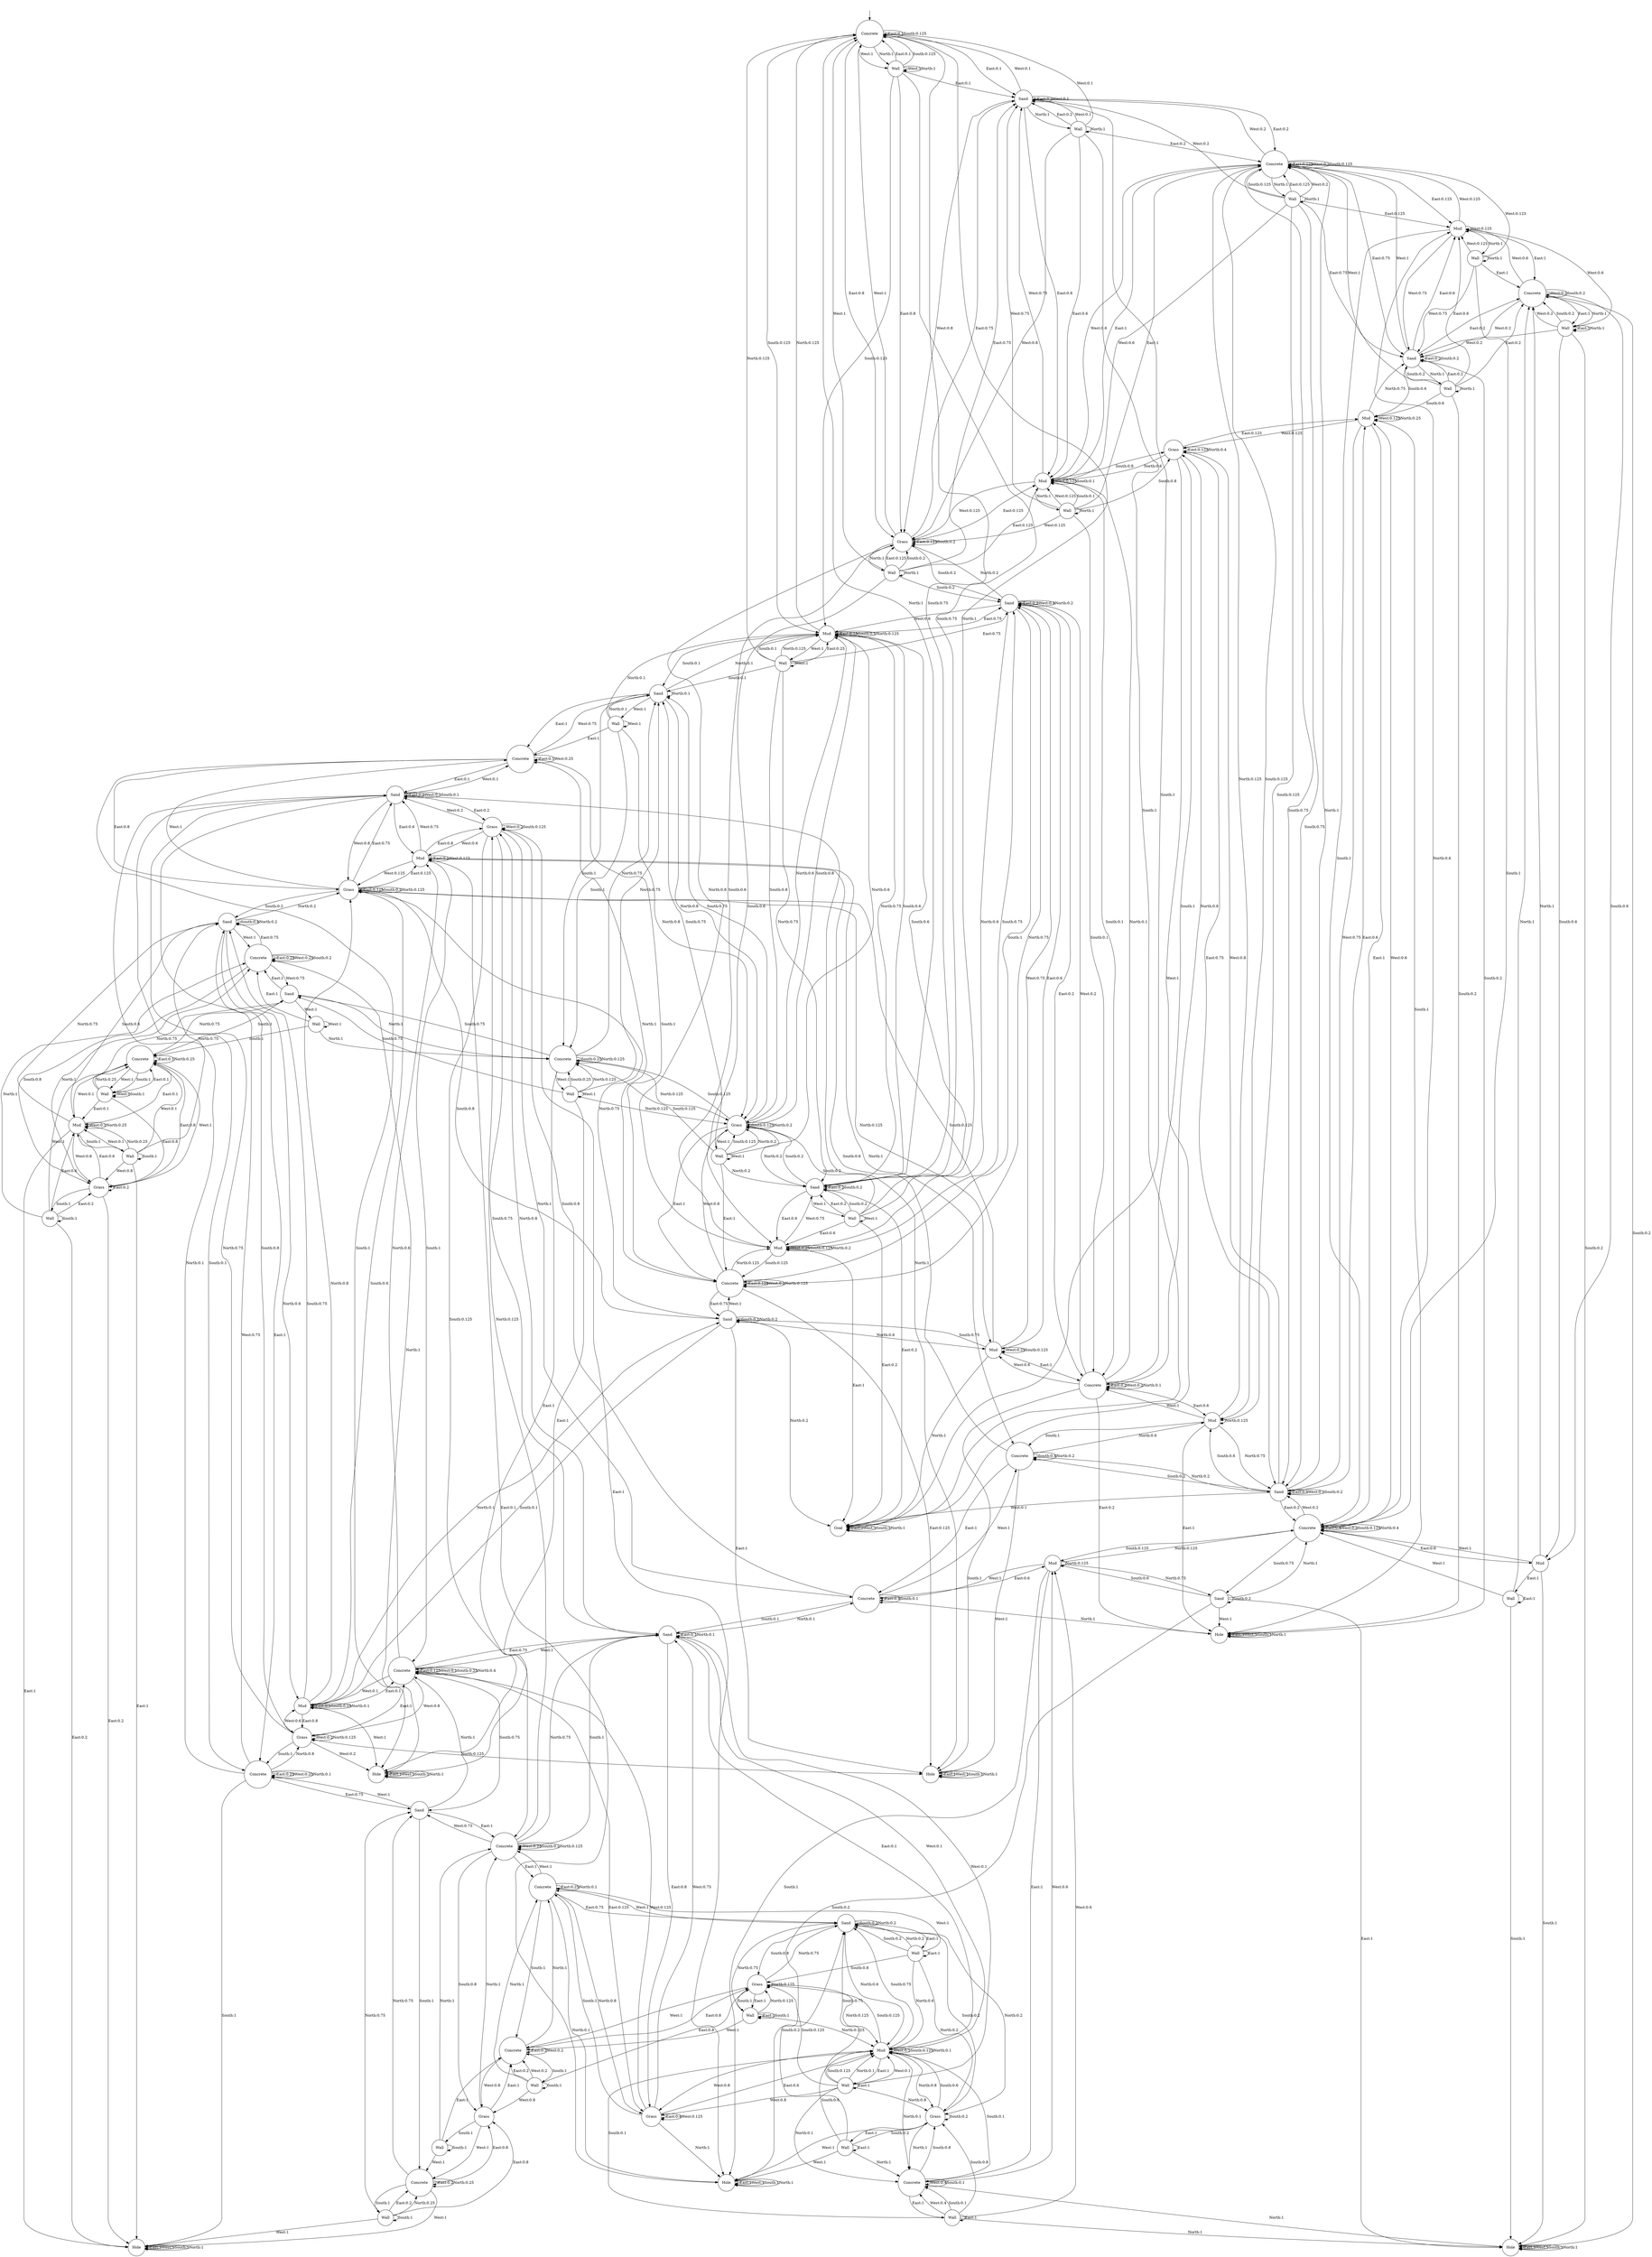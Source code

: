 digraph g {
__start0 [label="" shape="none"];
0 [shape="circle" label="Concrete"];
1 [shape="circle" label="Wall"];
2 [shape="circle" label="Wall"];
3 [shape="circle" label="Sand"];
4 [shape="circle" label="Wall"];
5 [shape="circle" label="Mud"];
6 [shape="circle" label="Wall"];
7 [shape="circle" label="Grass"];
8 [shape="circle" label="Wall"];
9 [shape="circle" label="Sand"];
10 [shape="circle" label="Concrete"];
11 [shape="circle" label="Wall"];
12 [shape="circle" label="Wall"];
13 [shape="circle" label="Sand"];
14 [shape="circle" label="Concrete"];
15 [shape="circle" label="Wall"];
16 [shape="circle" label="Wall"];
17 [shape="circle" label="Grass"];
18 [shape="circle" label="Mud"];
19 [shape="circle" label="Sand"];
20 [shape="circle" label="Concrete"];
21 [shape="circle" label="Concrete"];
22 [shape="circle" label="Hole"];
23 [shape="circle" label="Concrete"];
24 [shape="circle" label="Wall"];
25 [shape="circle" label="Grass"];
26 [shape="circle" label="Wall"];
27 [shape="circle" label="Sand"];
28 [shape="circle" label="Goal"];
29 [shape="circle" label="Mud"];
30 [shape="circle" label="Sand"];
31 [shape="circle" label="Grass"];
32 [shape="circle" label="Mud"];
33 [shape="circle" label="Sand"];
34 [shape="circle" label="Wall"];
35 [shape="circle" label="Mud"];
36 [shape="circle" label="Wall"];
37 [shape="circle" label="Mud"];
38 [shape="circle" label="Grass"];
39 [shape="circle" label="Concrete"];
40 [shape="circle" label="Hole"];
41 [shape="circle" label="Sand"];
42 [shape="circle" label="Grass"];
43 [shape="circle" label="Concrete"];
44 [shape="circle" label="Hole"];
45 [shape="circle" label="Concrete"];
46 [shape="circle" label="Wall"];
47 [shape="circle" label="Sand"];
48 [shape="circle" label="Mud"];
49 [shape="circle" label="Concrete"];
50 [shape="circle" label="Mud"];
51 [shape="circle" label="Concrete"];
52 [shape="circle" label="Sand"];
53 [shape="circle" label="Concrete"];
54 [shape="circle" label="Wall"];
55 [shape="circle" label="Wall"];
56 [shape="circle" label="Sand"];
57 [shape="circle" label="Mud"];
58 [shape="circle" label="Hole"];
59 [shape="circle" label="Concrete"];
60 [shape="circle" label="Grass"];
61 [shape="circle" label="Sand"];
62 [shape="circle" label="Concrete"];
63 [shape="circle" label="Wall"];
64 [shape="circle" label="Grass"];
65 [shape="circle" label="Wall"];
66 [shape="circle" label="Mud"];
67 [shape="circle" label="Concrete"];
68 [shape="circle" label="Sand"];
69 [shape="circle" label="Mud"];
70 [shape="circle" label="Hole"];
71 [shape="circle" label="Grass"];
72 [shape="circle" label="Concrete"];
73 [shape="circle" label="Concrete"];
74 [shape="circle" label="Wall"];
75 [shape="circle" label="Concrete"];
76 [shape="circle" label="Wall"];
77 [shape="circle" label="Wall"];
78 [shape="circle" label="Mud"];
79 [shape="circle" label="Hole"];
80 [shape="circle" label="Concrete"];
81 [shape="circle" label="Wall"];
82 [shape="circle" label="Wall"];
83 [shape="circle" label="Grass"];
84 [shape="circle" label="Wall"];
85 [shape="circle" label="Mud"];
86 [shape="circle" label="Wall"];
87 [shape="circle" label="Sand"];
88 [shape="circle" label="Wall"];
89 [shape="circle" label="Grass"];
0 -> 0 [label="East:0.1"];
0 -> 17 [label="East:0.8"];
0 -> 27 [label="East:0.1"];
0 -> 1 [label="West:1"];
0 -> 0 [label="South:0.125"];
0 -> 3 [label="South:0.75"];
0 -> 5 [label="South:0.125"];
0 -> 1 [label="North:1"];
1 -> 0 [label="East:0.1"];
1 -> 17 [label="East:0.8"];
1 -> 27 [label="East:0.1"];
1 -> 1 [label="West:1"];
1 -> 0 [label="South:0.125"];
1 -> 3 [label="South:0.75"];
1 -> 5 [label="South:0.125"];
1 -> 1 [label="North:1"];
2 -> 3 [label="East:0.2"];
2 -> 18 [label="East:0.6"];
2 -> 28 [label="East:0.2"];
2 -> 2 [label="West:1"];
2 -> 3 [label="South:0.2"];
2 -> 5 [label="South:0.6"];
2 -> 7 [label="South:0.2"];
2 -> 0 [label="North:1"];
3 -> 3 [label="East:0.2"];
3 -> 18 [label="East:0.6"];
3 -> 28 [label="East:0.2"];
3 -> 2 [label="West:1"];
3 -> 3 [label="South:0.2"];
3 -> 5 [label="South:0.6"];
3 -> 7 [label="South:0.2"];
3 -> 0 [label="North:1"];
4 -> 5 [label="East:0.25"];
4 -> 19 [label="East:0.75"];
4 -> 4 [label="West:1"];
4 -> 5 [label="South:0.1"];
4 -> 7 [label="South:0.8"];
4 -> 9 [label="South:0.1"];
4 -> 0 [label="North:0.125"];
4 -> 3 [label="North:0.75"];
4 -> 5 [label="North:0.125"];
5 -> 5 [label="East:0.25"];
5 -> 19 [label="East:0.75"];
5 -> 4 [label="West:1"];
5 -> 5 [label="South:0.1"];
5 -> 7 [label="South:0.8"];
5 -> 9 [label="South:0.1"];
5 -> 0 [label="North:0.125"];
5 -> 3 [label="North:0.75"];
5 -> 5 [label="North:0.125"];
6 -> 20 [label="East:1"];
6 -> 6 [label="West:1"];
6 -> 7 [label="South:0.125"];
6 -> 9 [label="South:0.75"];
6 -> 10 [label="South:0.125"];
6 -> 3 [label="North:0.2"];
6 -> 5 [label="North:0.6"];
6 -> 7 [label="North:0.2"];
7 -> 20 [label="East:1"];
7 -> 6 [label="West:1"];
7 -> 7 [label="South:0.125"];
7 -> 9 [label="South:0.75"];
7 -> 10 [label="South:0.125"];
7 -> 3 [label="North:0.2"];
7 -> 5 [label="North:0.6"];
7 -> 7 [label="North:0.2"];
8 -> 21 [label="East:1"];
8 -> 8 [label="West:1"];
8 -> 10 [label="South:1"];
8 -> 5 [label="North:0.1"];
8 -> 7 [label="North:0.8"];
8 -> 9 [label="North:0.1"];
9 -> 21 [label="East:1"];
9 -> 8 [label="West:1"];
9 -> 10 [label="South:1"];
9 -> 5 [label="North:0.1"];
9 -> 7 [label="North:0.8"];
9 -> 9 [label="North:0.1"];
10 -> 22 [label="East:1"];
10 -> 11 [label="West:1"];
10 -> 10 [label="South:0.25"];
10 -> 13 [label="South:0.75"];
10 -> 7 [label="North:0.125"];
10 -> 9 [label="North:0.75"];
10 -> 10 [label="North:0.125"];
11 -> 22 [label="East:1"];
11 -> 11 [label="West:1"];
11 -> 10 [label="South:0.25"];
11 -> 13 [label="South:0.75"];
11 -> 7 [label="North:0.125"];
11 -> 9 [label="North:0.75"];
11 -> 10 [label="North:0.125"];
12 -> 23 [label="East:1"];
12 -> 12 [label="West:1"];
12 -> 14 [label="South:1"];
12 -> 10 [label="North:1"];
13 -> 23 [label="East:1"];
13 -> 12 [label="West:1"];
13 -> 14 [label="South:1"];
13 -> 10 [label="North:1"];
14 -> 14 [label="East:0.1"];
14 -> 25 [label="East:0.8"];
14 -> 35 [label="East:0.1"];
14 -> 15 [label="West:1"];
14 -> 15 [label="South:1"];
14 -> 13 [label="North:0.75"];
14 -> 14 [label="North:0.25"];
15 -> 14 [label="East:0.1"];
15 -> 25 [label="East:0.8"];
15 -> 35 [label="East:0.1"];
15 -> 15 [label="West:1"];
15 -> 15 [label="South:1"];
15 -> 13 [label="North:0.75"];
15 -> 14 [label="North:0.25"];
16 -> 17 [label="East:0.125"];
16 -> 27 [label="East:0.75"];
16 -> 37 [label="East:0.125"];
16 -> 0 [label="West:1"];
16 -> 17 [label="South:0.2"];
16 -> 18 [label="South:0.6"];
16 -> 19 [label="South:0.2"];
16 -> 16 [label="North:1"];
17 -> 17 [label="East:0.125"];
17 -> 27 [label="East:0.75"];
17 -> 37 [label="East:0.125"];
17 -> 0 [label="West:1"];
17 -> 17 [label="South:0.2"];
17 -> 18 [label="South:0.6"];
17 -> 19 [label="South:0.2"];
17 -> 16 [label="North:1"];
18 -> 28 [label="East:1"];
18 -> 3 [label="West:0.75"];
18 -> 18 [label="West:0.25"];
18 -> 18 [label="South:0.125"];
18 -> 19 [label="South:0.75"];
18 -> 20 [label="South:0.125"];
18 -> 17 [label="North:0.8"];
18 -> 18 [label="North:0.2"];
19 -> 19 [label="East:0.2"];
19 -> 29 [label="East:0.6"];
19 -> 39 [label="East:0.2"];
19 -> 5 [label="West:0.6"];
19 -> 19 [label="West:0.4"];
19 -> 20 [label="South:1"];
19 -> 17 [label="North:0.2"];
19 -> 18 [label="North:0.6"];
19 -> 19 [label="North:0.2"];
20 -> 20 [label="East:0.125"];
20 -> 30 [label="East:0.75"];
20 -> 40 [label="East:0.125"];
20 -> 7 [label="West:0.8"];
20 -> 20 [label="West:0.2"];
20 -> 21 [label="South:1"];
20 -> 18 [label="North:0.125"];
20 -> 19 [label="North:0.75"];
20 -> 20 [label="North:0.125"];
21 -> 21 [label="East:0.1"];
21 -> 31 [label="East:0.8"];
21 -> 41 [label="East:0.1"];
21 -> 9 [label="West:0.75"];
21 -> 21 [label="West:0.25"];
21 -> 22 [label="South:1"];
21 -> 20 [label="North:1"];
22 -> 22 [label="East:1"];
22 -> 22 [label="West:1"];
22 -> 22 [label="South:1"];
22 -> 22 [label="North:1"];
23 -> 23 [label="East:0.25"];
23 -> 33 [label="East:0.75"];
23 -> 13 [label="West:0.75"];
23 -> 23 [label="West:0.25"];
23 -> 23 [label="South:0.2"];
23 -> 25 [label="South:0.8"];
23 -> 22 [label="North:1"];
24 -> 25 [label="East:0.2"];
24 -> 35 [label="East:0.6"];
24 -> 44 [label="East:0.2"];
24 -> 14 [label="West:1"];
24 -> 24 [label="South:1"];
24 -> 23 [label="North:1"];
25 -> 25 [label="East:0.2"];
25 -> 35 [label="East:0.6"];
25 -> 44 [label="East:0.2"];
25 -> 14 [label="West:1"];
25 -> 24 [label="South:1"];
25 -> 23 [label="North:1"];
26 -> 27 [label="East:0.2"];
26 -> 37 [label="East:0.6"];
26 -> 45 [label="East:0.2"];
26 -> 0 [label="West:0.1"];
26 -> 17 [label="West:0.8"];
26 -> 27 [label="West:0.1"];
26 -> 28 [label="South:1"];
26 -> 26 [label="North:1"];
27 -> 27 [label="East:0.2"];
27 -> 37 [label="East:0.6"];
27 -> 45 [label="East:0.2"];
27 -> 0 [label="West:0.1"];
27 -> 17 [label="West:0.8"];
27 -> 27 [label="West:0.1"];
27 -> 28 [label="South:1"];
27 -> 26 [label="North:1"];
28 -> 28 [label="East:1"];
28 -> 28 [label="West:1"];
28 -> 28 [label="South:1"];
28 -> 28 [label="North:1"];
29 -> 39 [label="East:1"];
29 -> 19 [label="West:0.75"];
29 -> 29 [label="West:0.25"];
29 -> 29 [label="South:0.125"];
29 -> 30 [label="South:0.75"];
29 -> 31 [label="South:0.125"];
29 -> 28 [label="North:1"];
30 -> 40 [label="East:1"];
30 -> 20 [label="West:1"];
30 -> 30 [label="South:0.1"];
30 -> 31 [label="South:0.8"];
30 -> 32 [label="South:0.1"];
30 -> 28 [label="North:0.2"];
30 -> 29 [label="North:0.6"];
30 -> 30 [label="North:0.2"];
31 -> 31 [label="East:0.125"];
31 -> 41 [label="East:0.75"];
31 -> 50 [label="East:0.125"];
31 -> 21 [label="West:1"];
31 -> 31 [label="South:0.2"];
31 -> 32 [label="South:0.6"];
31 -> 33 [label="South:0.2"];
31 -> 29 [label="North:0.125"];
31 -> 30 [label="North:0.75"];
31 -> 31 [label="North:0.125"];
32 -> 32 [label="East:0.1"];
32 -> 42 [label="East:0.8"];
32 -> 51 [label="East:0.1"];
32 -> 22 [label="West:1"];
32 -> 32 [label="South:0.25"];
32 -> 33 [label="South:0.75"];
32 -> 30 [label="North:0.1"];
32 -> 31 [label="North:0.8"];
32 -> 32 [label="North:0.1"];
33 -> 43 [label="East:1"];
33 -> 23 [label="West:1"];
33 -> 33 [label="South:0.4"];
33 -> 35 [label="South:0.6"];
33 -> 31 [label="North:0.2"];
33 -> 32 [label="North:0.6"];
33 -> 33 [label="North:0.2"];
34 -> 44 [label="East:1"];
34 -> 14 [label="West:0.1"];
34 -> 25 [label="West:0.8"];
34 -> 35 [label="West:0.1"];
34 -> 34 [label="South:1"];
34 -> 33 [label="North:0.75"];
34 -> 35 [label="North:0.25"];
35 -> 44 [label="East:1"];
35 -> 14 [label="West:0.1"];
35 -> 25 [label="West:0.8"];
35 -> 35 [label="West:0.1"];
35 -> 34 [label="South:1"];
35 -> 33 [label="North:0.75"];
35 -> 35 [label="North:0.25"];
36 -> 45 [label="East:1"];
36 -> 17 [label="West:0.125"];
36 -> 27 [label="West:0.75"];
36 -> 37 [label="West:0.125"];
36 -> 37 [label="South:0.1"];
36 -> 38 [label="South:0.8"];
36 -> 39 [label="South:0.1"];
36 -> 36 [label="North:1"];
37 -> 45 [label="East:1"];
37 -> 17 [label="West:0.125"];
37 -> 27 [label="West:0.75"];
37 -> 37 [label="West:0.125"];
37 -> 37 [label="South:0.1"];
37 -> 38 [label="South:0.8"];
37 -> 39 [label="South:0.1"];
37 -> 36 [label="North:1"];
38 -> 38 [label="East:0.125"];
38 -> 47 [label="East:0.75"];
38 -> 57 [label="East:0.125"];
38 -> 28 [label="West:1"];
38 -> 39 [label="South:1"];
38 -> 37 [label="North:0.6"];
38 -> 38 [label="North:0.4"];
39 -> 39 [label="East:0.2"];
39 -> 48 [label="East:0.6"];
39 -> 58 [label="East:0.2"];
39 -> 19 [label="West:0.2"];
39 -> 29 [label="West:0.6"];
39 -> 39 [label="West:0.2"];
39 -> 40 [label="South:1"];
39 -> 37 [label="North:0.1"];
39 -> 38 [label="North:0.8"];
39 -> 39 [label="North:0.1"];
40 -> 40 [label="East:1"];
40 -> 40 [label="West:1"];
40 -> 40 [label="South:1"];
40 -> 40 [label="North:1"];
41 -> 41 [label="East:0.2"];
41 -> 50 [label="East:0.6"];
41 -> 60 [label="East:0.2"];
41 -> 21 [label="West:0.1"];
41 -> 31 [label="West:0.8"];
41 -> 41 [label="West:0.1"];
41 -> 41 [label="South:0.1"];
41 -> 42 [label="South:0.8"];
41 -> 43 [label="South:0.1"];
41 -> 40 [label="North:1"];
42 -> 51 [label="East:1"];
42 -> 22 [label="West:0.2"];
42 -> 32 [label="West:0.6"];
42 -> 42 [label="West:0.2"];
42 -> 43 [label="South:1"];
42 -> 40 [label="North:0.125"];
42 -> 41 [label="North:0.75"];
42 -> 42 [label="North:0.125"];
43 -> 43 [label="East:0.25"];
43 -> 52 [label="East:0.75"];
43 -> 33 [label="West:0.75"];
43 -> 43 [label="West:0.25"];
43 -> 44 [label="South:1"];
43 -> 41 [label="North:0.1"];
43 -> 42 [label="North:0.8"];
43 -> 43 [label="North:0.1"];
44 -> 44 [label="East:1"];
44 -> 44 [label="West:1"];
44 -> 44 [label="South:1"];
44 -> 44 [label="North:1"];
45 -> 45 [label="East:0.125"];
45 -> 56 [label="East:0.75"];
45 -> 66 [label="East:0.125"];
45 -> 27 [label="West:0.2"];
45 -> 37 [label="West:0.6"];
45 -> 45 [label="West:0.2"];
45 -> 45 [label="South:0.125"];
45 -> 47 [label="South:0.75"];
45 -> 48 [label="South:0.125"];
45 -> 46 [label="North:1"];
46 -> 45 [label="East:0.125"];
46 -> 56 [label="East:0.75"];
46 -> 66 [label="East:0.125"];
46 -> 27 [label="West:0.2"];
46 -> 37 [label="West:0.6"];
46 -> 45 [label="West:0.2"];
46 -> 45 [label="South:0.125"];
46 -> 47 [label="South:0.75"];
46 -> 48 [label="South:0.125"];
46 -> 46 [label="North:1"];
47 -> 47 [label="East:0.2"];
47 -> 57 [label="East:0.6"];
47 -> 67 [label="East:0.2"];
47 -> 28 [label="West:0.1"];
47 -> 38 [label="West:0.8"];
47 -> 47 [label="West:0.1"];
47 -> 47 [label="South:0.2"];
47 -> 48 [label="South:0.6"];
47 -> 49 [label="South:0.2"];
47 -> 45 [label="North:1"];
48 -> 58 [label="East:1"];
48 -> 39 [label="West:1"];
48 -> 49 [label="South:1"];
48 -> 45 [label="North:0.125"];
48 -> 47 [label="North:0.75"];
48 -> 48 [label="North:0.125"];
49 -> 59 [label="East:1"];
49 -> 40 [label="West:1"];
49 -> 49 [label="South:0.4"];
49 -> 50 [label="South:0.6"];
49 -> 47 [label="North:0.2"];
49 -> 48 [label="North:0.6"];
49 -> 49 [label="North:0.2"];
50 -> 50 [label="East:0.1"];
50 -> 60 [label="East:0.8"];
50 -> 70 [label="East:0.1"];
50 -> 31 [label="West:0.125"];
50 -> 41 [label="West:0.75"];
50 -> 50 [label="West:0.125"];
50 -> 51 [label="South:1"];
50 -> 49 [label="North:1"];
51 -> 51 [label="East:0.125"];
51 -> 61 [label="East:0.75"];
51 -> 71 [label="East:0.125"];
51 -> 32 [label="West:0.1"];
51 -> 42 [label="West:0.8"];
51 -> 51 [label="West:0.1"];
51 -> 51 [label="South:0.25"];
51 -> 52 [label="South:0.75"];
51 -> 50 [label="North:0.6"];
51 -> 51 [label="North:0.4"];
52 -> 62 [label="East:1"];
52 -> 43 [label="West:1"];
52 -> 53 [label="South:1"];
52 -> 51 [label="North:1"];
53 -> 53 [label="East:0.2"];
53 -> 64 [label="East:0.8"];
53 -> 44 [label="West:1"];
53 -> 54 [label="South:1"];
53 -> 52 [label="North:0.75"];
53 -> 53 [label="North:0.25"];
54 -> 53 [label="East:0.2"];
54 -> 64 [label="East:0.8"];
54 -> 44 [label="West:1"];
54 -> 54 [label="South:1"];
54 -> 52 [label="North:0.75"];
54 -> 53 [label="North:0.25"];
55 -> 56 [label="East:0.2"];
55 -> 66 [label="East:0.6"];
55 -> 75 [label="East:0.2"];
55 -> 45 [label="West:1"];
55 -> 56 [label="South:0.2"];
55 -> 57 [label="South:0.6"];
55 -> 58 [label="South:0.2"];
55 -> 55 [label="North:1"];
56 -> 56 [label="East:0.2"];
56 -> 66 [label="East:0.6"];
56 -> 75 [label="East:0.2"];
56 -> 45 [label="West:1"];
56 -> 56 [label="South:0.2"];
56 -> 57 [label="South:0.6"];
56 -> 58 [label="South:0.2"];
56 -> 55 [label="North:1"];
57 -> 67 [label="East:1"];
57 -> 38 [label="West:0.125"];
57 -> 47 [label="West:0.75"];
57 -> 57 [label="West:0.125"];
57 -> 58 [label="South:1"];
57 -> 56 [label="North:0.75"];
57 -> 57 [label="North:0.25"];
58 -> 58 [label="East:1"];
58 -> 58 [label="West:1"];
58 -> 58 [label="South:1"];
58 -> 58 [label="North:1"];
59 -> 59 [label="East:0.4"];
59 -> 69 [label="East:0.6"];
59 -> 49 [label="West:1"];
59 -> 59 [label="South:0.1"];
59 -> 60 [label="South:0.8"];
59 -> 61 [label="South:0.1"];
59 -> 58 [label="North:1"];
60 -> 70 [label="East:1"];
60 -> 41 [label="West:0.2"];
60 -> 50 [label="West:0.6"];
60 -> 60 [label="West:0.2"];
60 -> 60 [label="South:0.125"];
60 -> 61 [label="South:0.75"];
60 -> 62 [label="South:0.125"];
60 -> 59 [label="North:1"];
61 -> 61 [label="East:0.1"];
61 -> 71 [label="East:0.8"];
61 -> 85 [label="East:0.1"];
61 -> 51 [label="West:1"];
61 -> 62 [label="South:1"];
61 -> 59 [label="North:0.1"];
61 -> 60 [label="North:0.8"];
61 -> 61 [label="North:0.1"];
62 -> 72 [label="East:1"];
62 -> 52 [label="West:0.75"];
62 -> 62 [label="West:0.25"];
62 -> 62 [label="South:0.2"];
62 -> 64 [label="South:0.8"];
62 -> 60 [label="North:0.125"];
62 -> 61 [label="North:0.75"];
62 -> 62 [label="North:0.125"];
63 -> 73 [label="East:1"];
63 -> 53 [label="West:1"];
63 -> 63 [label="South:1"];
63 -> 62 [label="North:1"];
64 -> 73 [label="East:1"];
64 -> 53 [label="West:1"];
64 -> 63 [label="South:1"];
64 -> 62 [label="North:1"];
65 -> 75 [label="East:1"];
65 -> 45 [label="West:0.125"];
65 -> 56 [label="West:0.75"];
65 -> 66 [label="West:0.125"];
65 -> 67 [label="South:1"];
65 -> 65 [label="North:1"];
66 -> 75 [label="East:1"];
66 -> 45 [label="West:0.125"];
66 -> 56 [label="West:0.75"];
66 -> 66 [label="West:0.125"];
66 -> 67 [label="South:1"];
66 -> 65 [label="North:1"];
67 -> 67 [label="East:0.4"];
67 -> 78 [label="East:0.6"];
67 -> 47 [label="West:0.2"];
67 -> 57 [label="West:0.6"];
67 -> 67 [label="West:0.2"];
67 -> 67 [label="South:0.125"];
67 -> 68 [label="South:0.75"];
67 -> 69 [label="South:0.125"];
67 -> 66 [label="North:0.6"];
67 -> 67 [label="North:0.4"];
68 -> 79 [label="East:1"];
68 -> 58 [label="West:1"];
68 -> 68 [label="South:0.2"];
68 -> 69 [label="South:0.6"];
68 -> 70 [label="South:0.2"];
68 -> 67 [label="North:1"];
69 -> 80 [label="East:1"];
69 -> 59 [label="West:1"];
69 -> 70 [label="South:1"];
69 -> 67 [label="North:0.125"];
69 -> 68 [label="North:0.75"];
69 -> 69 [label="North:0.125"];
70 -> 70 [label="East:1"];
70 -> 70 [label="West:1"];
70 -> 70 [label="South:1"];
70 -> 70 [label="North:1"];
71 -> 71 [label="East:0.4"];
71 -> 85 [label="East:0.6"];
71 -> 51 [label="West:0.125"];
71 -> 61 [label="West:0.75"];
71 -> 71 [label="West:0.125"];
71 -> 72 [label="South:1"];
71 -> 70 [label="North:1"];
72 -> 72 [label="East:0.25"];
72 -> 87 [label="East:0.75"];
72 -> 62 [label="West:1"];
72 -> 73 [label="South:1"];
72 -> 70 [label="North:0.1"];
72 -> 71 [label="North:0.8"];
72 -> 72 [label="North:0.1"];
73 -> 73 [label="East:0.2"];
73 -> 89 [label="East:0.8"];
73 -> 64 [label="West:0.8"];
73 -> 73 [label="West:0.2"];
73 -> 74 [label="South:1"];
73 -> 72 [label="North:1"];
74 -> 73 [label="East:0.2"];
74 -> 89 [label="East:0.8"];
74 -> 64 [label="West:0.8"];
74 -> 73 [label="West:0.2"];
74 -> 74 [label="South:1"];
74 -> 72 [label="North:1"];
75 -> 76 [label="East:1"];
75 -> 56 [label="West:0.2"];
75 -> 66 [label="West:0.6"];
75 -> 75 [label="West:0.2"];
75 -> 75 [label="South:0.2"];
75 -> 78 [label="South:0.6"];
75 -> 79 [label="South:0.2"];
75 -> 76 [label="North:1"];
76 -> 76 [label="East:1"];
76 -> 56 [label="West:0.2"];
76 -> 66 [label="West:0.6"];
76 -> 75 [label="West:0.2"];
76 -> 75 [label="South:0.2"];
76 -> 78 [label="South:0.6"];
76 -> 79 [label="South:0.2"];
76 -> 76 [label="North:1"];
77 -> 77 [label="East:1"];
77 -> 67 [label="West:1"];
77 -> 79 [label="South:1"];
77 -> 75 [label="North:1"];
78 -> 77 [label="East:1"];
78 -> 67 [label="West:1"];
78 -> 79 [label="South:1"];
78 -> 75 [label="North:1"];
79 -> 79 [label="East:1"];
79 -> 79 [label="West:1"];
79 -> 79 [label="South:1"];
79 -> 79 [label="North:1"];
80 -> 81 [label="East:1"];
80 -> 69 [label="West:0.6"];
80 -> 80 [label="West:0.4"];
80 -> 80 [label="South:0.1"];
80 -> 83 [label="South:0.8"];
80 -> 85 [label="South:0.1"];
80 -> 79 [label="North:1"];
81 -> 81 [label="East:1"];
81 -> 69 [label="West:0.6"];
81 -> 80 [label="West:0.4"];
81 -> 80 [label="South:0.1"];
81 -> 83 [label="South:0.8"];
81 -> 85 [label="South:0.1"];
81 -> 79 [label="North:1"];
82 -> 82 [label="East:1"];
82 -> 70 [label="West:1"];
82 -> 83 [label="South:0.2"];
82 -> 85 [label="South:0.6"];
82 -> 87 [label="South:0.2"];
82 -> 80 [label="North:1"];
83 -> 82 [label="East:1"];
83 -> 70 [label="West:1"];
83 -> 83 [label="South:0.2"];
83 -> 85 [label="South:0.6"];
83 -> 87 [label="South:0.2"];
83 -> 80 [label="North:1"];
84 -> 84 [label="East:1"];
84 -> 61 [label="West:0.1"];
84 -> 71 [label="West:0.8"];
84 -> 85 [label="West:0.1"];
84 -> 85 [label="South:0.125"];
84 -> 87 [label="South:0.75"];
84 -> 89 [label="South:0.125"];
84 -> 80 [label="North:0.1"];
84 -> 83 [label="North:0.8"];
84 -> 85 [label="North:0.1"];
85 -> 84 [label="East:1"];
85 -> 61 [label="West:0.1"];
85 -> 71 [label="West:0.8"];
85 -> 85 [label="West:0.1"];
85 -> 85 [label="South:0.125"];
85 -> 87 [label="South:0.75"];
85 -> 89 [label="South:0.125"];
85 -> 80 [label="North:0.1"];
85 -> 83 [label="North:0.8"];
85 -> 85 [label="North:0.1"];
86 -> 86 [label="East:1"];
86 -> 72 [label="West:1"];
86 -> 87 [label="South:0.2"];
86 -> 89 [label="South:0.8"];
86 -> 83 [label="North:0.2"];
86 -> 85 [label="North:0.6"];
86 -> 87 [label="North:0.2"];
87 -> 86 [label="East:1"];
87 -> 72 [label="West:1"];
87 -> 87 [label="South:0.2"];
87 -> 89 [label="South:0.8"];
87 -> 83 [label="North:0.2"];
87 -> 85 [label="North:0.6"];
87 -> 87 [label="North:0.2"];
88 -> 88 [label="East:1"];
88 -> 73 [label="West:1"];
88 -> 88 [label="South:1"];
88 -> 85 [label="North:0.125"];
88 -> 87 [label="North:0.75"];
88 -> 89 [label="North:0.125"];
89 -> 88 [label="East:1"];
89 -> 73 [label="West:1"];
89 -> 88 [label="South:1"];
89 -> 85 [label="North:0.125"];
89 -> 87 [label="North:0.75"];
89 -> 89 [label="North:0.125"];
__start0 -> 0;
}

